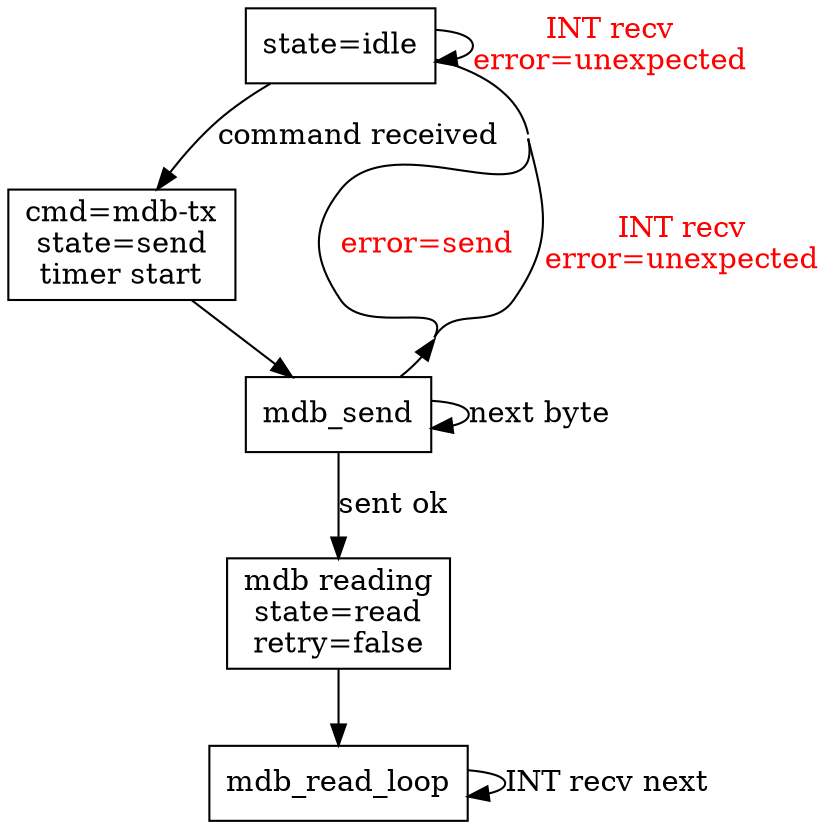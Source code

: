 digraph g {
labelloc=top;
overlap=compress;
splines=true;
start=0.1;
K=1;
voro_margin=.001;
concentrate=true;
outputorder=nodesfirst;
mindist=2;
center=true;
epsilon=0.0001;
/* layout=neato; */
rankdir=UD;
node [shape=rectangle];
edge [];

main [label="state=idle"];
mdb_tx_start [label="cmd=mdb-tx\nstate=send\ntimer start"];
mdb_read_start [label="mdb reading\nstate=read\nretry=false"];

main -> main [label="INT recv\nerror=unexpected" fontcolor="red"];
main -> mdb_tx_start [label="command received"];
mdb_tx_start -> mdb_send;
mdb_send -> mdb_send [label="next byte"];
mdb_send -> main [label="error=send" fontcolor="red"];
mdb_send -> main [label="INT recv\nerror=unexpected" fontcolor="red"];
mdb_send -> mdb_read_start [label="sent ok"];
mdb_read_start -> mdb_read_loop;
mdb_read_loop -> mdb_read_loop [label="INT recv next"];

{ rank=same; main }
{ rank=same; }
}
